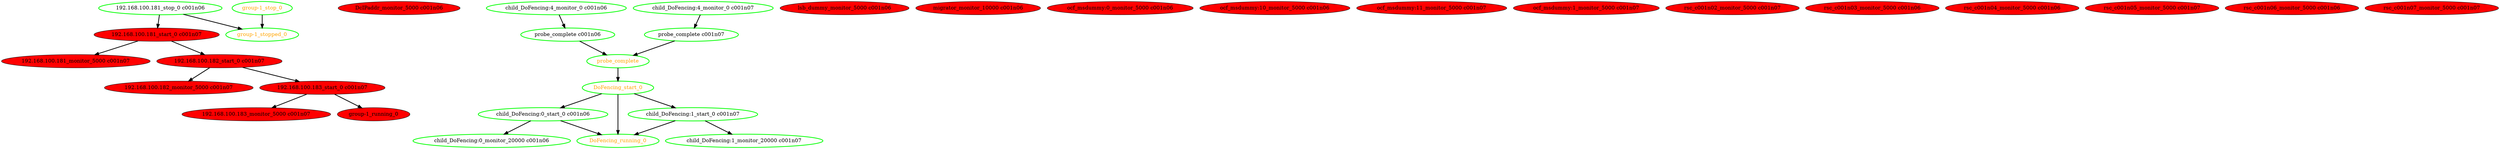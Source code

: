  digraph "g" {
"192.168.100.181_monitor_5000 c001n07" [ font_color=purple style=filled fillcolor=red ]
"192.168.100.181_start_0 c001n07" -> "192.168.100.181_monitor_5000 c001n07" [ style = bold]
"192.168.100.181_start_0 c001n07" -> "192.168.100.182_start_0 c001n07" [ style = bold]
"192.168.100.181_start_0 c001n07" [ font_color=purple style=filled fillcolor=red ]
"192.168.100.181_stop_0 c001n06" -> "192.168.100.181_start_0 c001n07" [ style = bold]
"192.168.100.181_stop_0 c001n06" -> "group-1_stopped_0" [ style = bold]
"192.168.100.181_stop_0 c001n06" [ style=bold color="green" fontcolor="black" ]
"192.168.100.182_monitor_5000 c001n07" [ font_color=purple style=filled fillcolor=red ]
"192.168.100.182_start_0 c001n07" -> "192.168.100.182_monitor_5000 c001n07" [ style = bold]
"192.168.100.182_start_0 c001n07" -> "192.168.100.183_start_0 c001n07" [ style = bold]
"192.168.100.182_start_0 c001n07" [ font_color=purple style=filled fillcolor=red ]
"192.168.100.183_monitor_5000 c001n07" [ font_color=purple style=filled fillcolor=red ]
"192.168.100.183_start_0 c001n07" -> "192.168.100.183_monitor_5000 c001n07" [ style = bold]
"192.168.100.183_start_0 c001n07" -> "group-1_running_0" [ style = bold]
"192.168.100.183_start_0 c001n07" [ font_color=purple style=filled fillcolor=red ]
"DcIPaddr_monitor_5000 c001n06" [ font_color=purple style=filled fillcolor=red ]
"DoFencing_running_0" [ style=bold color="green" fontcolor="orange" ]
"DoFencing_start_0" -> "DoFencing_running_0" [ style = bold]
"DoFencing_start_0" -> "child_DoFencing:0_start_0 c001n06" [ style = bold]
"DoFencing_start_0" -> "child_DoFencing:1_start_0 c001n07" [ style = bold]
"DoFencing_start_0" [ style=bold color="green" fontcolor="orange" ]
"child_DoFencing:0_monitor_20000 c001n06" [ style=bold color="green" fontcolor="black" ]
"child_DoFencing:0_start_0 c001n06" -> "DoFencing_running_0" [ style = bold]
"child_DoFencing:0_start_0 c001n06" -> "child_DoFencing:0_monitor_20000 c001n06" [ style = bold]
"child_DoFencing:0_start_0 c001n06" [ style=bold color="green" fontcolor="black" ]
"child_DoFencing:1_monitor_20000 c001n07" [ style=bold color="green" fontcolor="black" ]
"child_DoFencing:1_start_0 c001n07" -> "DoFencing_running_0" [ style = bold]
"child_DoFencing:1_start_0 c001n07" -> "child_DoFencing:1_monitor_20000 c001n07" [ style = bold]
"child_DoFencing:1_start_0 c001n07" [ style=bold color="green" fontcolor="black" ]
"child_DoFencing:4_monitor_0 c001n06" -> "probe_complete c001n06" [ style = bold]
"child_DoFencing:4_monitor_0 c001n06" [ style=bold color="green" fontcolor="black" ]
"child_DoFencing:4_monitor_0 c001n07" -> "probe_complete c001n07" [ style = bold]
"child_DoFencing:4_monitor_0 c001n07" [ style=bold color="green" fontcolor="black" ]
"group-1_running_0" [ font_color=purple style=filled fillcolor=red ]
"group-1_stop_0" -> "group-1_stopped_0" [ style = bold]
"group-1_stop_0" [ style=bold color="green" fontcolor="orange" ]
"group-1_stopped_0" [ style=bold color="green" fontcolor="orange" ]
"lsb_dummy_monitor_5000 c001n06" [ font_color=purple style=filled fillcolor=red ]
"migrator_monitor_10000 c001n06" [ font_color=purple style=filled fillcolor=red ]
"ocf_msdummy:0_monitor_5000 c001n06" [ font_color=purple style=filled fillcolor=red ]
"ocf_msdummy:10_monitor_5000 c001n06" [ font_color=purple style=filled fillcolor=red ]
"ocf_msdummy:11_monitor_5000 c001n07" [ font_color=purple style=filled fillcolor=red ]
"ocf_msdummy:1_monitor_5000 c001n07" [ font_color=purple style=filled fillcolor=red ]
"probe_complete c001n06" -> "probe_complete" [ style = bold]
"probe_complete c001n06" [ style=bold color="green" fontcolor="black" ]
"probe_complete c001n07" -> "probe_complete" [ style = bold]
"probe_complete c001n07" [ style=bold color="green" fontcolor="black" ]
"probe_complete" -> "DoFencing_start_0" [ style = bold]
"probe_complete" [ style=bold color="green" fontcolor="orange" ]
"rsc_c001n02_monitor_5000 c001n07" [ font_color=purple style=filled fillcolor=red ]
"rsc_c001n03_monitor_5000 c001n06" [ font_color=purple style=filled fillcolor=red ]
"rsc_c001n04_monitor_5000 c001n06" [ font_color=purple style=filled fillcolor=red ]
"rsc_c001n05_monitor_5000 c001n07" [ font_color=purple style=filled fillcolor=red ]
"rsc_c001n06_monitor_5000 c001n06" [ font_color=purple style=filled fillcolor=red ]
"rsc_c001n07_monitor_5000 c001n07" [ font_color=purple style=filled fillcolor=red ]
}
